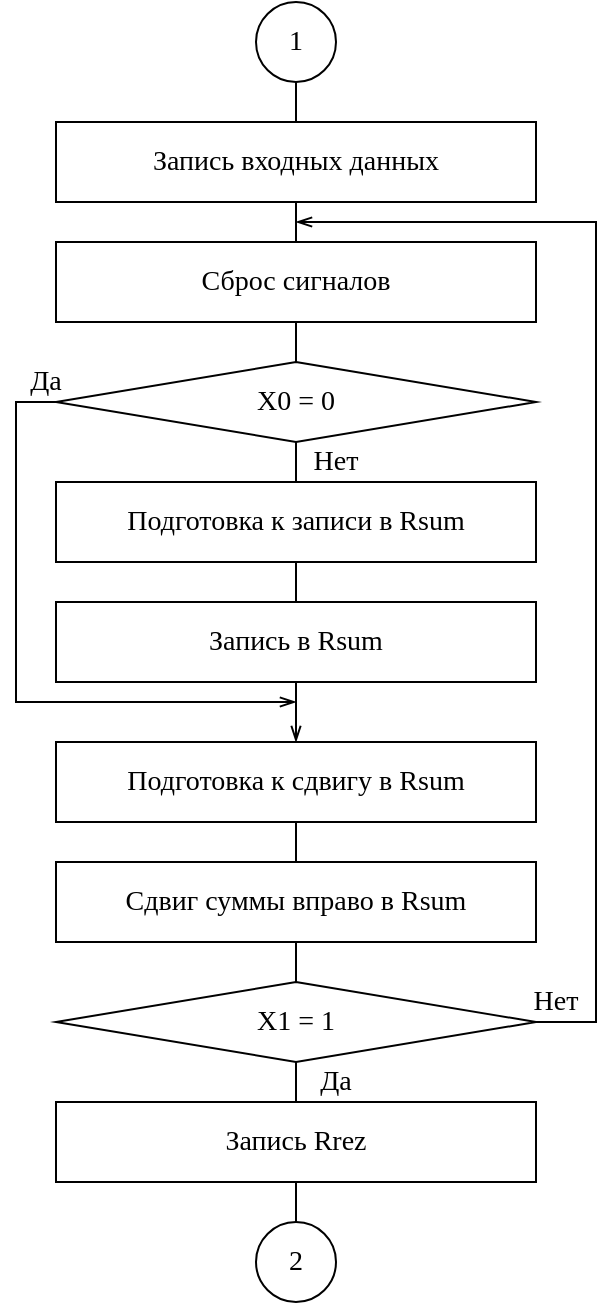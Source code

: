 <mxfile version="17.4.2" type="device" pages="2"><diagram id="VpLUJTyyFwCdWSEpQFWs" name="Страница 2"><mxGraphModel dx="977" dy="609" grid="1" gridSize="10" guides="1" tooltips="1" connect="1" arrows="1" fold="1" page="1" pageScale="1" pageWidth="827" pageHeight="1169" math="0" shadow="0"><root><mxCell id="0"/><mxCell id="1" parent="0"/><mxCell id="iGJNhkzsPEwKgaUutOZh-37" value="" style="endArrow=none;html=1;rounded=0;fontFamily=Times New Roman;fontSize=14;entryX=0.5;entryY=1;entryDx=0;entryDy=0;exitX=0.5;exitY=0;exitDx=0;exitDy=0;" parent="1" source="iGJNhkzsPEwKgaUutOZh-23" target="iGJNhkzsPEwKgaUutOZh-12" edge="1"><mxGeometry width="50" height="50" relative="1" as="geometry"><mxPoint x="350" y="700" as="sourcePoint"/><mxPoint x="350" y="660" as="targetPoint"/></mxGeometry></mxCell><mxCell id="iGJNhkzsPEwKgaUutOZh-22" value="" style="endArrow=none;html=1;rounded=0;fontFamily=Times New Roman;fontSize=14;exitX=0.5;exitY=0;exitDx=0;exitDy=0;entryX=0.5;entryY=1;entryDx=0;entryDy=0;" parent="1" source="iGJNhkzsPEwKgaUutOZh-10" target="ZB_wULZ9ggMtaQvaMQNj-1" edge="1"><mxGeometry width="50" height="50" relative="1" as="geometry"><mxPoint x="280" y="700" as="sourcePoint"/><mxPoint x="280" y="690" as="targetPoint"/></mxGeometry></mxCell><mxCell id="ZB_wULZ9ggMtaQvaMQNj-1" value="1" style="ellipse;whiteSpace=wrap;html=1;aspect=fixed;rounded=0;fontFamily=Times New Roman;fontSize=14;" parent="1" vertex="1"><mxGeometry x="260.0" y="40" width="40" height="40" as="geometry"/></mxCell><mxCell id="iGJNhkzsPEwKgaUutOZh-3" value="Сброс сигналов" style="rounded=0;whiteSpace=wrap;html=1;fontSize=14;fontFamily=Times New Roman;" parent="1" vertex="1"><mxGeometry x="160" y="160" width="240" height="40" as="geometry"/></mxCell><mxCell id="iGJNhkzsPEwKgaUutOZh-5" value="X0 = 0" style="rhombus;whiteSpace=wrap;html=1;rounded=0;strokeWidth=1;fontFamily=Times New Roman;fontSize=14;" parent="1" vertex="1"><mxGeometry x="160" y="220" width="240" height="40" as="geometry"/></mxCell><mxCell id="iGJNhkzsPEwKgaUutOZh-6" value="Подготовка к записи в Rsum" style="rounded=0;whiteSpace=wrap;html=1;fontSize=14;fontFamily=Times New Roman;" parent="1" vertex="1"><mxGeometry x="160" y="280" width="240" height="40" as="geometry"/></mxCell><mxCell id="iGJNhkzsPEwKgaUutOZh-9" value="" style="endArrow=openThin;html=1;fontFamily=Times New Roman;fontSize=14;endFill=0;exitX=0;exitY=0.5;exitDx=0;exitDy=0;rounded=0;edgeStyle=orthogonalEdgeStyle;" parent="1" source="iGJNhkzsPEwKgaUutOZh-5" edge="1"><mxGeometry width="50" height="50" relative="1" as="geometry"><mxPoint x="250" y="280" as="sourcePoint"/><mxPoint x="280" y="390" as="targetPoint"/><Array as="points"><mxPoint x="140" y="240"/><mxPoint x="140" y="390"/><mxPoint x="280" y="390"/></Array></mxGeometry></mxCell><mxCell id="iGJNhkzsPEwKgaUutOZh-10" value="Запись в Rsum" style="rounded=0;whiteSpace=wrap;html=1;fontSize=14;fontFamily=Times New Roman;" parent="1" vertex="1"><mxGeometry x="160" y="340" width="240" height="40" as="geometry"/></mxCell><mxCell id="iGJNhkzsPEwKgaUutOZh-12" value="Подготовка к сдвигу в Rsum" style="rounded=0;whiteSpace=wrap;html=1;fontSize=14;fontFamily=Times New Roman;" parent="1" vertex="1"><mxGeometry x="160" y="410" width="240" height="40" as="geometry"/></mxCell><mxCell id="iGJNhkzsPEwKgaUutOZh-15" value="Сдвиг суммы вправо в Rsum" style="rounded=0;whiteSpace=wrap;html=1;fontSize=14;fontFamily=Times New Roman;" parent="1" vertex="1"><mxGeometry x="160" y="470" width="240" height="40" as="geometry"/></mxCell><mxCell id="iGJNhkzsPEwKgaUutOZh-16" value="X1 = 1" style="rhombus;whiteSpace=wrap;html=1;rounded=0;strokeWidth=1;fontFamily=Times New Roman;fontSize=14;" parent="1" vertex="1"><mxGeometry x="160" y="530" width="240" height="40" as="geometry"/></mxCell><mxCell id="iGJNhkzsPEwKgaUutOZh-18" value="" style="endArrow=openThin;html=1;fontFamily=Times New Roman;fontSize=14;endFill=0;exitX=1;exitY=0.5;exitDx=0;exitDy=0;rounded=0;edgeStyle=orthogonalEdgeStyle;" parent="1" source="iGJNhkzsPEwKgaUutOZh-16" edge="1"><mxGeometry width="50" height="50" relative="1" as="geometry"><mxPoint x="290" y="630" as="sourcePoint"/><mxPoint x="280" y="150" as="targetPoint"/><Array as="points"><mxPoint x="430" y="550"/><mxPoint x="430" y="150"/></Array></mxGeometry></mxCell><mxCell id="iGJNhkzsPEwKgaUutOZh-20" value="Запись Rrez" style="rounded=0;whiteSpace=wrap;html=1;fontSize=14;fontFamily=Times New Roman;" parent="1" vertex="1"><mxGeometry x="160" y="590" width="240" height="40" as="geometry"/></mxCell><mxCell id="iGJNhkzsPEwKgaUutOZh-23" value="2" style="ellipse;whiteSpace=wrap;html=1;aspect=fixed;rounded=0;fontFamily=Times New Roman;fontSize=14;" parent="1" vertex="1"><mxGeometry x="260.0" y="650" width="40" height="40" as="geometry"/></mxCell><mxCell id="iGJNhkzsPEwKgaUutOZh-30" value="Да" style="text;html=1;strokeColor=none;fillColor=none;align=center;verticalAlign=middle;whiteSpace=wrap;rounded=0;fontFamily=Times New Roman;fontSize=14;" parent="1" vertex="1"><mxGeometry x="280" y="570" width="40" height="20" as="geometry"/></mxCell><mxCell id="iGJNhkzsPEwKgaUutOZh-31" value="Нет" style="text;html=1;strokeColor=none;fillColor=none;align=center;verticalAlign=middle;whiteSpace=wrap;rounded=0;fontFamily=Times New Roman;fontSize=14;" parent="1" vertex="1"><mxGeometry x="390" y="530" width="40" height="20" as="geometry"/></mxCell><mxCell id="iGJNhkzsPEwKgaUutOZh-32" value="Да" style="text;html=1;strokeColor=none;fillColor=none;align=center;verticalAlign=middle;whiteSpace=wrap;rounded=0;fontFamily=Times New Roman;fontSize=14;" parent="1" vertex="1"><mxGeometry x="140" y="220" width="30" height="20" as="geometry"/></mxCell><mxCell id="iGJNhkzsPEwKgaUutOZh-33" value="Нет" style="text;html=1;strokeColor=none;fillColor=none;align=center;verticalAlign=middle;whiteSpace=wrap;rounded=0;fontFamily=Times New Roman;fontSize=14;" parent="1" vertex="1"><mxGeometry x="280" y="260" width="40" height="20" as="geometry"/></mxCell><mxCell id="iGJNhkzsPEwKgaUutOZh-34" value="" style="endArrow=openThin;html=1;fontFamily=Times New Roman;fontSize=14;endFill=0;exitX=0.5;exitY=1;exitDx=0;exitDy=0;rounded=0;edgeStyle=orthogonalEdgeStyle;entryX=0.5;entryY=0;entryDx=0;entryDy=0;" parent="1" source="iGJNhkzsPEwKgaUutOZh-10" target="iGJNhkzsPEwKgaUutOZh-12" edge="1"><mxGeometry width="50" height="50" relative="1" as="geometry"><mxPoint x="200" y="520" as="sourcePoint"/><mxPoint x="290" y="400" as="targetPoint"/><Array as="points"/></mxGeometry></mxCell><mxCell id="iGJNhkzsPEwKgaUutOZh-38" value="Запись входных данных" style="rounded=0;whiteSpace=wrap;html=1;fontSize=14;fontFamily=Times New Roman;" parent="1" vertex="1"><mxGeometry x="160" y="100" width="240" height="40" as="geometry"/></mxCell></root></mxGraphModel></diagram><diagram id="1IfWdWq_xSxqQKzzAci5" name="Страница 3"><mxGraphModel dx="1730" dy="1068" grid="1" gridSize="10" guides="1" tooltips="1" connect="1" arrows="1" fold="1" page="1" pageScale="1" pageWidth="827" pageHeight="1169" math="0" shadow="0"><root><mxCell id="0"/><mxCell id="1" parent="0"/><mxCell id="HWkDOFw-8PqjHhUWXJ3W-3" value="" style="endArrow=openThin;html=1;fontFamily=Times New Roman;fontSize=14;endFill=0;rounded=0;edgeStyle=orthogonalEdgeStyle;" parent="1" edge="1"><mxGeometry width="50" height="50" relative="1" as="geometry"><mxPoint x="260" y="150" as="sourcePoint"/><mxPoint x="260" y="190" as="targetPoint"/><Array as="points"/></mxGeometry></mxCell><mxCell id="-JCP96_yUU5i-11nGEh2-1" value="" style="endArrow=openThin;html=1;fontFamily=Times New Roman;fontSize=14;endFill=0;exitX=1;exitY=0.5;exitDx=0;exitDy=0;rounded=0;edgeStyle=orthogonalEdgeStyle;" edge="1" parent="1"><mxGeometry width="50" height="50" relative="1" as="geometry"><mxPoint x="10" y="130" as="sourcePoint"/><mxPoint x="130" y="130" as="targetPoint"/><Array as="points"/></mxGeometry></mxCell><mxCell id="-JCP96_yUU5i-11nGEh2-2" value="Y0 Запись" style="text;html=1;strokeColor=none;fillColor=none;align=center;verticalAlign=middle;whiteSpace=wrap;rounded=0;fontFamily=Times New Roman;fontSize=14;" vertex="1" parent="1"><mxGeometry x="30" y="110" width="80" height="20" as="geometry"/></mxCell><mxCell id="-JCP96_yUU5i-11nGEh2-4" value="Множимое Мн" style="text;html=1;strokeColor=none;fillColor=none;align=center;verticalAlign=middle;whiteSpace=wrap;rounded=0;fontFamily=Times New Roman;fontSize=14;" vertex="1" parent="1"><mxGeometry x="200" y="80" width="120" height="20" as="geometry"/></mxCell><mxCell id="-JCP96_yUU5i-11nGEh2-5" value="7" style="text;html=1;strokeColor=none;fillColor=none;align=center;verticalAlign=middle;whiteSpace=wrap;rounded=0;fontFamily=Times New Roman;fontSize=14;" vertex="1" parent="1"><mxGeometry x="140" y="140" width="30" height="20" as="geometry"/></mxCell><mxCell id="wKi__kIzB5WWD13qlkjq-9" value="" style="group;fontFamily=Times New Roman;fontSize=14;" vertex="1" connectable="0" parent="1"><mxGeometry x="200" y="200" width="240" height="40" as="geometry"/></mxCell><mxCell id="wKi__kIzB5WWD13qlkjq-7" value="" style="shape=parallelogram;perimeter=parallelogramPerimeter;whiteSpace=wrap;html=1;fixedSize=1;fontFamily=Times New Roman;fontSize=14;size=30;" vertex="1" parent="wKi__kIzB5WWD13qlkjq-9"><mxGeometry x="40" width="200" height="40" as="geometry"/></mxCell><mxCell id="wKi__kIzB5WWD13qlkjq-8" value="" style="shape=manualInput;whiteSpace=wrap;html=1;direction=north;fontFamily=Times New Roman;fontSize=14;" vertex="1" parent="wKi__kIzB5WWD13qlkjq-9"><mxGeometry width="120" height="40" as="geometry"/></mxCell><mxCell id="wKi__kIzB5WWD13qlkjq-10" value="7" style="text;html=1;strokeColor=none;fillColor=none;align=center;verticalAlign=middle;whiteSpace=wrap;rounded=0;fontFamily=Times New Roman;fontSize=14;" vertex="1" parent="1"><mxGeometry x="200" y="180" width="30" height="20" as="geometry"/></mxCell><mxCell id="wKi__kIzB5WWD13qlkjq-11" value="7" style="text;html=1;strokeColor=none;fillColor=none;align=center;verticalAlign=middle;whiteSpace=wrap;rounded=0;fontFamily=Times New Roman;fontSize=14;" vertex="1" parent="1"><mxGeometry x="410" y="180" width="30" height="20" as="geometry"/></mxCell><mxCell id="wKi__kIzB5WWD13qlkjq-12" value="07" style="text;html=1;strokeColor=none;fillColor=none;align=center;verticalAlign=middle;whiteSpace=wrap;rounded=0;fontFamily=Times New Roman;fontSize=14;" vertex="1" parent="1"><mxGeometry x="305" y="180" width="30" height="20" as="geometry"/></mxCell><mxCell id="wKi__kIzB5WWD13qlkjq-13" value="" style="endArrow=openThin;html=1;fontFamily=Times New Roman;fontSize=14;endFill=0;rounded=0;edgeStyle=orthogonalEdgeStyle;" edge="1" parent="1"><mxGeometry width="50" height="50" relative="1" as="geometry"><mxPoint x="319.72" y="250" as="sourcePoint"/><mxPoint x="319.72" y="290" as="targetPoint"/><Array as="points"/></mxGeometry></mxCell><mxCell id="wKi__kIzB5WWD13qlkjq-14" value="Накапливающий регистр сдвига" style="rounded=0;whiteSpace=wrap;html=1;fontSize=14;fontFamily=Times New Roman;" vertex="1" parent="1"><mxGeometry x="200" y="300" width="240" height="40" as="geometry"/></mxCell><mxCell id="wKi__kIzB5WWD13qlkjq-15" value="" style="group;fontFamily=Times New Roman;fontSize=14;" vertex="1" connectable="0" parent="1"><mxGeometry x="140" y="100" width="240" height="40" as="geometry"/></mxCell><mxCell id="HWkDOFw-8PqjHhUWXJ3W-1" value="0 0 1 0" style="rounded=0;whiteSpace=wrap;html=1;fontSize=14;fontFamily=Times New Roman;" parent="wKi__kIzB5WWD13qlkjq-15" vertex="1"><mxGeometry width="120" height="40" as="geometry"/></mxCell><mxCell id="HWkDOFw-8PqjHhUWXJ3W-2" value="0 0 0 0" style="rounded=0;whiteSpace=wrap;html=1;fontSize=14;fontFamily=Times New Roman;" parent="wKi__kIzB5WWD13qlkjq-15" vertex="1"><mxGeometry x="120" width="120" height="40" as="geometry"/></mxCell><mxCell id="wKi__kIzB5WWD13qlkjq-16" value="7" style="text;html=1;strokeColor=none;fillColor=none;align=center;verticalAlign=middle;whiteSpace=wrap;rounded=0;fontFamily=Times New Roman;fontSize=14;" vertex="1" parent="1"><mxGeometry x="200" y="280" width="30" height="20" as="geometry"/></mxCell><mxCell id="wKi__kIzB5WWD13qlkjq-17" value="0" style="text;html=1;strokeColor=none;fillColor=none;align=center;verticalAlign=middle;whiteSpace=wrap;rounded=0;fontFamily=Times New Roman;fontSize=14;" vertex="1" parent="1"><mxGeometry x="410" y="280" width="30" height="20" as="geometry"/></mxCell><mxCell id="wKi__kIzB5WWD13qlkjq-18" value="0" style="text;html=1;strokeColor=none;fillColor=none;align=center;verticalAlign=middle;whiteSpace=wrap;rounded=0;fontFamily=Times New Roman;fontSize=14;" vertex="1" parent="1"><mxGeometry x="350" y="140" width="30" height="20" as="geometry"/></mxCell><mxCell id="wKi__kIzB5WWD13qlkjq-19" value="" style="endArrow=openThin;html=1;fontFamily=Times New Roman;fontSize=14;endFill=0;exitX=1;exitY=0.5;exitDx=0;exitDy=0;rounded=0;edgeStyle=orthogonalEdgeStyle;" edge="1" parent="1"><mxGeometry width="50" height="50" relative="1" as="geometry"><mxPoint x="260" y="360" as="sourcePoint"/><mxPoint x="380" y="360" as="targetPoint"/><Array as="points"/></mxGeometry></mxCell><mxCell id="wKi__kIzB5WWD13qlkjq-20" value="Сдвиг вправо" style="text;html=1;strokeColor=none;fillColor=none;align=center;verticalAlign=middle;whiteSpace=wrap;rounded=0;fontFamily=Times New Roman;fontSize=14;" vertex="1" parent="1"><mxGeometry x="160" y="350" width="100" height="20" as="geometry"/></mxCell><mxCell id="wKi__kIzB5WWD13qlkjq-22" value="Регистр результата" style="rounded=0;whiteSpace=wrap;html=1;fontSize=14;fontFamily=Times New Roman;" vertex="1" parent="1"><mxGeometry x="200" y="420" width="240" height="40" as="geometry"/></mxCell><mxCell id="wKi__kIzB5WWD13qlkjq-25" value="" style="endArrow=openThin;html=1;fontFamily=Times New Roman;fontSize=14;endFill=0;rounded=0;edgeStyle=orthogonalEdgeStyle;" edge="1" parent="1"><mxGeometry width="50" height="50" relative="1" as="geometry"><mxPoint x="319.71" y="470" as="sourcePoint"/><mxPoint x="319.71" y="510" as="targetPoint"/><Array as="points"/></mxGeometry></mxCell><mxCell id="wKi__kIzB5WWD13qlkjq-26" value="Результат" style="text;html=1;strokeColor=none;fillColor=none;align=center;verticalAlign=middle;whiteSpace=wrap;rounded=0;fontFamily=Times New Roman;fontSize=14;" vertex="1" parent="1"><mxGeometry x="270" y="515" width="100" height="20" as="geometry"/></mxCell><mxCell id="wKi__kIzB5WWD13qlkjq-27" value="7" style="text;html=1;strokeColor=none;fillColor=none;align=center;verticalAlign=middle;whiteSpace=wrap;rounded=0;fontFamily=Times New Roman;fontSize=14;" vertex="1" parent="1"><mxGeometry x="200" y="400" width="30" height="20" as="geometry"/></mxCell><mxCell id="wKi__kIzB5WWD13qlkjq-28" value="0" style="text;html=1;strokeColor=none;fillColor=none;align=center;verticalAlign=middle;whiteSpace=wrap;rounded=0;fontFamily=Times New Roman;fontSize=14;" vertex="1" parent="1"><mxGeometry x="410" y="400" width="30" height="20" as="geometry"/></mxCell><mxCell id="wKi__kIzB5WWD13qlkjq-29" value="" style="endArrow=openThin;html=1;fontFamily=Times New Roman;fontSize=14;endFill=0;rounded=0;edgeStyle=orthogonalEdgeStyle;" edge="1" parent="1"><mxGeometry width="50" height="50" relative="1" as="geometry"><mxPoint x="570" y="450" as="sourcePoint"/><mxPoint x="450" y="450.44" as="targetPoint"/><Array as="points"><mxPoint x="450" y="450"/></Array></mxGeometry></mxCell><mxCell id="wKi__kIzB5WWD13qlkjq-30" value="Y3 Запись" style="text;html=1;strokeColor=none;fillColor=none;align=center;verticalAlign=middle;whiteSpace=wrap;rounded=0;fontFamily=Times New Roman;fontSize=14;" vertex="1" parent="1"><mxGeometry x="470" y="430" width="80" height="20" as="geometry"/></mxCell><mxCell id="wKi__kIzB5WWD13qlkjq-31" value="" style="endArrow=openThin;html=1;fontFamily=Times New Roman;fontSize=14;endFill=0;rounded=0;edgeStyle=orthogonalEdgeStyle;" edge="1" parent="1"><mxGeometry width="50" height="50" relative="1" as="geometry"><mxPoint x="319.72" y="370" as="sourcePoint"/><mxPoint x="319.72" y="410" as="targetPoint"/><Array as="points"/></mxGeometry></mxCell><mxCell id="wKi__kIzB5WWD13qlkjq-36" value="Множитель Мт" style="text;html=1;strokeColor=none;fillColor=none;align=center;verticalAlign=middle;whiteSpace=wrap;rounded=0;fontFamily=Times New Roman;fontSize=14;" vertex="1" parent="1"><mxGeometry x="693" y="80" width="120" height="20" as="geometry"/></mxCell><mxCell id="wKi__kIzB5WWD13qlkjq-37" value="0 1 0 1" style="rounded=0;whiteSpace=wrap;html=1;fontSize=14;fontFamily=Times New Roman;" vertex="1" parent="1"><mxGeometry x="693" y="100" width="120" height="40" as="geometry"/></mxCell><mxCell id="wKi__kIzB5WWD13qlkjq-38" value="" style="endArrow=openThin;html=1;fontFamily=Times New Roman;fontSize=14;endFill=0;rounded=0;edgeStyle=orthogonalEdgeStyle;" edge="1" parent="1"><mxGeometry width="50" height="50" relative="1" as="geometry"><mxPoint x="753" y="150" as="sourcePoint"/><mxPoint x="793" y="230" as="targetPoint"/><Array as="points"><mxPoint x="753" y="230"/><mxPoint x="793" y="230"/></Array></mxGeometry></mxCell><mxCell id="wKi__kIzB5WWD13qlkjq-39" value="MUX&lt;br style=&quot;font-size: 14px;&quot;&gt;&lt;br style=&quot;font-size: 14px;&quot;&gt;&lt;br style=&quot;font-size: 14px;&quot;&gt;" style="rounded=0;whiteSpace=wrap;html=1;fontFamily=Times New Roman;fontSize=14;" vertex="1" parent="1"><mxGeometry x="803" y="190" width="60" height="80" as="geometry"/></mxCell><mxCell id="wKi__kIzB5WWD13qlkjq-40" value="" style="endArrow=openThin;html=1;fontFamily=Times New Roman;fontSize=14;endFill=0;exitX=1;exitY=0.5;exitDx=0;exitDy=0;rounded=0;edgeStyle=orthogonalEdgeStyle;" edge="1" parent="1"><mxGeometry width="50" height="50" relative="1" as="geometry"><mxPoint x="873" y="230" as="sourcePoint"/><mxPoint x="913" y="230" as="targetPoint"/><Array as="points"/></mxGeometry></mxCell><mxCell id="wKi__kIzB5WWD13qlkjq-41" value="Анализ бита множителя" style="text;html=1;strokeColor=none;fillColor=none;align=center;verticalAlign=middle;whiteSpace=wrap;rounded=0;fontFamily=Times New Roman;fontSize=14;" vertex="1" parent="1"><mxGeometry x="923" y="220" width="150" height="20" as="geometry"/></mxCell><mxCell id="wKi__kIzB5WWD13qlkjq-42" value="" style="endArrow=openThin;html=1;fontFamily=Times New Roman;fontSize=14;endFill=0;exitX=1;exitY=0.5;exitDx=0;exitDy=0;rounded=0;edgeStyle=orthogonalEdgeStyle;" edge="1" parent="1"><mxGeometry width="50" height="50" relative="1" as="geometry"><mxPoint x="320" y="390" as="sourcePoint"/><mxPoint x="380" y="190" as="targetPoint"/><Array as="points"><mxPoint x="600" y="390"/><mxPoint x="600" y="150"/><mxPoint x="380" y="150"/></Array></mxGeometry></mxCell><mxCell id="wKi__kIzB5WWD13qlkjq-44" value="" style="endArrow=none;html=1;rounded=0;fontFamily=Times New Roman;fontSize=14;entryX=-0.003;entryY=0.625;entryDx=0;entryDy=0;entryPerimeter=0;" edge="1" parent="1" target="wKi__kIzB5WWD13qlkjq-39"><mxGeometry width="50" height="50" relative="1" as="geometry"><mxPoint x="753" y="330" as="sourcePoint"/><mxPoint x="723" y="220" as="targetPoint"/><Array as="points"><mxPoint x="753" y="240"/></Array></mxGeometry></mxCell><mxCell id="wKi__kIzB5WWD13qlkjq-45" value="" style="endArrow=none;html=1;rounded=0;fontFamily=Times New Roman;fontSize=14;entryX=0;entryY=0.75;entryDx=0;entryDy=0;" edge="1" parent="1" target="wKi__kIzB5WWD13qlkjq-39"><mxGeometry width="50" height="50" relative="1" as="geometry"><mxPoint x="763" y="320" as="sourcePoint"/><mxPoint x="763" y="210" as="targetPoint"/><Array as="points"><mxPoint x="763" y="250"/></Array></mxGeometry></mxCell><mxCell id="wKi__kIzB5WWD13qlkjq-46" value="" style="endArrow=none;html=1;rounded=0;fontFamily=Times New Roman;fontSize=14;entryX=-0.006;entryY=0.876;entryDx=0;entryDy=0;entryPerimeter=0;" edge="1" parent="1" target="wKi__kIzB5WWD13qlkjq-39"><mxGeometry width="50" height="50" relative="1" as="geometry"><mxPoint x="773" y="260" as="sourcePoint"/><mxPoint x="763" y="220" as="targetPoint"/><Array as="points"><mxPoint x="773" y="310"/><mxPoint x="773" y="260"/></Array></mxGeometry></mxCell><mxCell id="wKi__kIzB5WWD13qlkjq-47" value="ST&lt;br style=&quot;font-size: 14px;&quot;&gt;&lt;br style=&quot;font-size: 14px;&quot;&gt;&lt;br style=&quot;font-size: 14px;&quot;&gt;" style="rounded=0;whiteSpace=wrap;html=1;fontFamily=Times New Roman;fontSize=14;" vertex="1" parent="1"><mxGeometry x="683" y="300" width="60" height="80" as="geometry"/></mxCell><mxCell id="wKi__kIzB5WWD13qlkjq-48" value="A = B&lt;br style=&quot;font-size: 14px;&quot;&gt;&lt;br style=&quot;font-size: 14px;&quot;&gt;&lt;br style=&quot;font-size: 14px;&quot;&gt;" style="rounded=0;whiteSpace=wrap;html=1;fontFamily=Times New Roman;fontSize=14;" vertex="1" parent="1"><mxGeometry x="803" y="300" width="60" height="80" as="geometry"/></mxCell><mxCell id="wKi__kIzB5WWD13qlkjq-51" value="" style="endArrow=none;html=1;rounded=0;fontFamily=Times New Roman;fontSize=14;exitX=1.003;exitY=0.128;exitDx=0;exitDy=0;exitPerimeter=0;" edge="1" parent="1" source="wKi__kIzB5WWD13qlkjq-47"><mxGeometry width="50" height="50" relative="1" as="geometry"><mxPoint x="713" y="270" as="sourcePoint"/><mxPoint x="803" y="310" as="targetPoint"/></mxGeometry></mxCell><mxCell id="wKi__kIzB5WWD13qlkjq-52" value="" style="endArrow=none;html=1;rounded=0;fontFamily=Times New Roman;fontSize=14;exitX=1.001;exitY=0.375;exitDx=0;exitDy=0;entryX=0.007;entryY=0.377;entryDx=0;entryDy=0;exitPerimeter=0;entryPerimeter=0;" edge="1" parent="1" source="wKi__kIzB5WWD13qlkjq-47" target="wKi__kIzB5WWD13qlkjq-48"><mxGeometry width="50" height="50" relative="1" as="geometry"><mxPoint x="753" y="370" as="sourcePoint"/><mxPoint x="813.0" y="370" as="targetPoint"/></mxGeometry></mxCell><mxCell id="wKi__kIzB5WWD13qlkjq-53" value="" style="endArrow=none;html=1;rounded=0;fontFamily=Times New Roman;fontSize=14;exitX=1;exitY=0.25;exitDx=0;exitDy=0;entryX=0;entryY=0.25;entryDx=0;entryDy=0;" edge="1" parent="1" source="wKi__kIzB5WWD13qlkjq-47" target="wKi__kIzB5WWD13qlkjq-48"><mxGeometry width="50" height="50" relative="1" as="geometry"><mxPoint x="743" y="389.73" as="sourcePoint"/><mxPoint x="803.0" y="389.73" as="targetPoint"/><Array as="points"><mxPoint x="783" y="320"/></Array></mxGeometry></mxCell><mxCell id="wKi__kIzB5WWD13qlkjq-54" value="" style="endArrow=openThin;html=1;fontFamily=Times New Roman;fontSize=14;endFill=0;exitX=1;exitY=0.5;exitDx=0;exitDy=0;rounded=0;edgeStyle=orthogonalEdgeStyle;" edge="1" parent="1"><mxGeometry width="50" height="50" relative="1" as="geometry"><mxPoint x="873.0" y="340" as="sourcePoint"/><mxPoint x="913.0" y="340" as="targetPoint"/><Array as="points"/></mxGeometry></mxCell><mxCell id="wKi__kIzB5WWD13qlkjq-55" value="Конец операции" style="text;html=1;strokeColor=none;fillColor=none;align=center;verticalAlign=middle;whiteSpace=wrap;rounded=0;fontFamily=Times New Roman;fontSize=14;" vertex="1" parent="1"><mxGeometry x="923" y="330" width="110" height="20" as="geometry"/></mxCell><mxCell id="wKi__kIzB5WWD13qlkjq-56" value="" style="shape=or;whiteSpace=wrap;html=1;fontFamily=Times New Roman;fontSize=14;" vertex="1" parent="1"><mxGeometry x="620" y="340" width="40" height="40" as="geometry"/></mxCell><mxCell id="wKi__kIzB5WWD13qlkjq-58" value="" style="endArrow=none;html=1;rounded=0;fontFamily=Times New Roman;fontSize=14;exitX=1;exitY=0.5;exitDx=0;exitDy=0;exitPerimeter=0;entryX=0;entryY=0.75;entryDx=0;entryDy=0;" edge="1" parent="1" source="wKi__kIzB5WWD13qlkjq-56" target="wKi__kIzB5WWD13qlkjq-47"><mxGeometry width="50" height="50" relative="1" as="geometry"><mxPoint x="690" y="320" as="sourcePoint"/><mxPoint x="690" y="280" as="targetPoint"/></mxGeometry></mxCell><mxCell id="wKi__kIzB5WWD13qlkjq-59" value="" style="endArrow=none;html=1;rounded=0;fontFamily=Times New Roman;fontSize=14;" edge="1" parent="1"><mxGeometry width="50" height="50" relative="1" as="geometry"><mxPoint x="673" y="370" as="sourcePoint"/><mxPoint x="693" y="350" as="targetPoint"/></mxGeometry></mxCell><mxCell id="wKi__kIzB5WWD13qlkjq-60" value="+" style="text;html=1;strokeColor=none;fillColor=none;align=center;verticalAlign=middle;whiteSpace=wrap;rounded=0;fontFamily=Times New Roman;fontSize=14;" vertex="1" parent="1"><mxGeometry x="693" y="355" width="10" height="10" as="geometry"/></mxCell><mxCell id="wKi__kIzB5WWD13qlkjq-61" value="" style="endArrow=openThin;html=1;fontFamily=Times New Roman;fontSize=14;endFill=0;rounded=0;edgeStyle=orthogonalEdgeStyle;" edge="1" parent="1"><mxGeometry width="50" height="50" relative="1" as="geometry"><mxPoint x="500" y="310" as="sourcePoint"/><mxPoint x="440" y="310" as="targetPoint"/><Array as="points"/></mxGeometry></mxCell><mxCell id="wKi__kIzB5WWD13qlkjq-62" value="" style="endArrow=openThin;html=1;fontFamily=Times New Roman;fontSize=14;endFill=0;rounded=0;edgeStyle=orthogonalEdgeStyle;" edge="1" parent="1"><mxGeometry width="50" height="50" relative="1" as="geometry"><mxPoint x="500" y="330" as="sourcePoint"/><mxPoint x="440" y="330" as="targetPoint"/><Array as="points"/></mxGeometry></mxCell><mxCell id="wKi__kIzB5WWD13qlkjq-63" value="Y2 Запись" style="text;html=1;strokeColor=none;fillColor=none;align=left;verticalAlign=middle;whiteSpace=wrap;rounded=0;fontFamily=Times New Roman;fontSize=14;" vertex="1" parent="1"><mxGeometry x="510" y="320" width="80" height="20" as="geometry"/></mxCell><mxCell id="wKi__kIzB5WWD13qlkjq-64" value="Y1 Сдвиг" style="text;html=1;strokeColor=none;fillColor=none;align=left;verticalAlign=middle;whiteSpace=wrap;rounded=0;fontFamily=Times New Roman;fontSize=14;" vertex="1" parent="1"><mxGeometry x="510" y="300" width="80" height="20" as="geometry"/></mxCell><mxCell id="wKi__kIzB5WWD13qlkjq-65" value="" style="endArrow=none;html=1;rounded=0;fontFamily=Times New Roman;fontSize=14;exitX=0;exitY=0.25;exitDx=0;exitDy=0;exitPerimeter=0;" edge="1" parent="1" source="wKi__kIzB5WWD13qlkjq-56"><mxGeometry width="50" height="50" relative="1" as="geometry"><mxPoint x="660" y="300" as="sourcePoint"/><mxPoint x="480" y="310" as="targetPoint"/><Array as="points"><mxPoint x="580" y="350"/><mxPoint x="580" y="280"/><mxPoint x="480" y="280"/></Array></mxGeometry></mxCell><mxCell id="wKi__kIzB5WWD13qlkjq-66" value="" style="endArrow=none;html=1;rounded=0;fontFamily=Times New Roman;fontSize=14;entryX=0;entryY=0.75;entryDx=0;entryDy=0;entryPerimeter=0;" edge="1" parent="1" target="wKi__kIzB5WWD13qlkjq-56"><mxGeometry width="50" height="50" relative="1" as="geometry"><mxPoint x="480" y="330" as="sourcePoint"/><mxPoint x="580" y="390" as="targetPoint"/><Array as="points"><mxPoint x="480" y="380"/><mxPoint x="580" y="380"/><mxPoint x="580" y="370"/></Array></mxGeometry></mxCell><mxCell id="wKi__kIzB5WWD13qlkjq-67" value="Счётчик сдвигов" style="text;html=1;strokeColor=none;fillColor=none;align=center;verticalAlign=middle;whiteSpace=wrap;rounded=0;fontFamily=Times New Roman;fontSize=14;" vertex="1" parent="1"><mxGeometry x="670" y="390" width="120" height="20" as="geometry"/></mxCell><mxCell id="wKi__kIzB5WWD13qlkjq-68" value="Мультиплексор" style="text;html=1;strokeColor=none;fillColor=none;align=center;verticalAlign=middle;whiteSpace=wrap;rounded=0;fontFamily=Times New Roman;fontSize=14;" vertex="1" parent="1"><mxGeometry x="773" y="170" width="120" height="20" as="geometry"/></mxCell><mxCell id="wKi__kIzB5WWD13qlkjq-69" value="3" style="text;html=1;strokeColor=none;fillColor=none;align=center;verticalAlign=middle;whiteSpace=wrap;rounded=0;fontFamily=Times New Roman;fontSize=14;" vertex="1" parent="1"><mxGeometry x="693" y="140" width="30" height="20" as="geometry"/></mxCell><mxCell id="wKi__kIzB5WWD13qlkjq-70" value="0" style="text;html=1;strokeColor=none;fillColor=none;align=center;verticalAlign=middle;whiteSpace=wrap;rounded=0;fontFamily=Times New Roman;fontSize=14;" vertex="1" parent="1"><mxGeometry x="783" y="140" width="30" height="20" as="geometry"/></mxCell></root></mxGraphModel></diagram></mxfile>